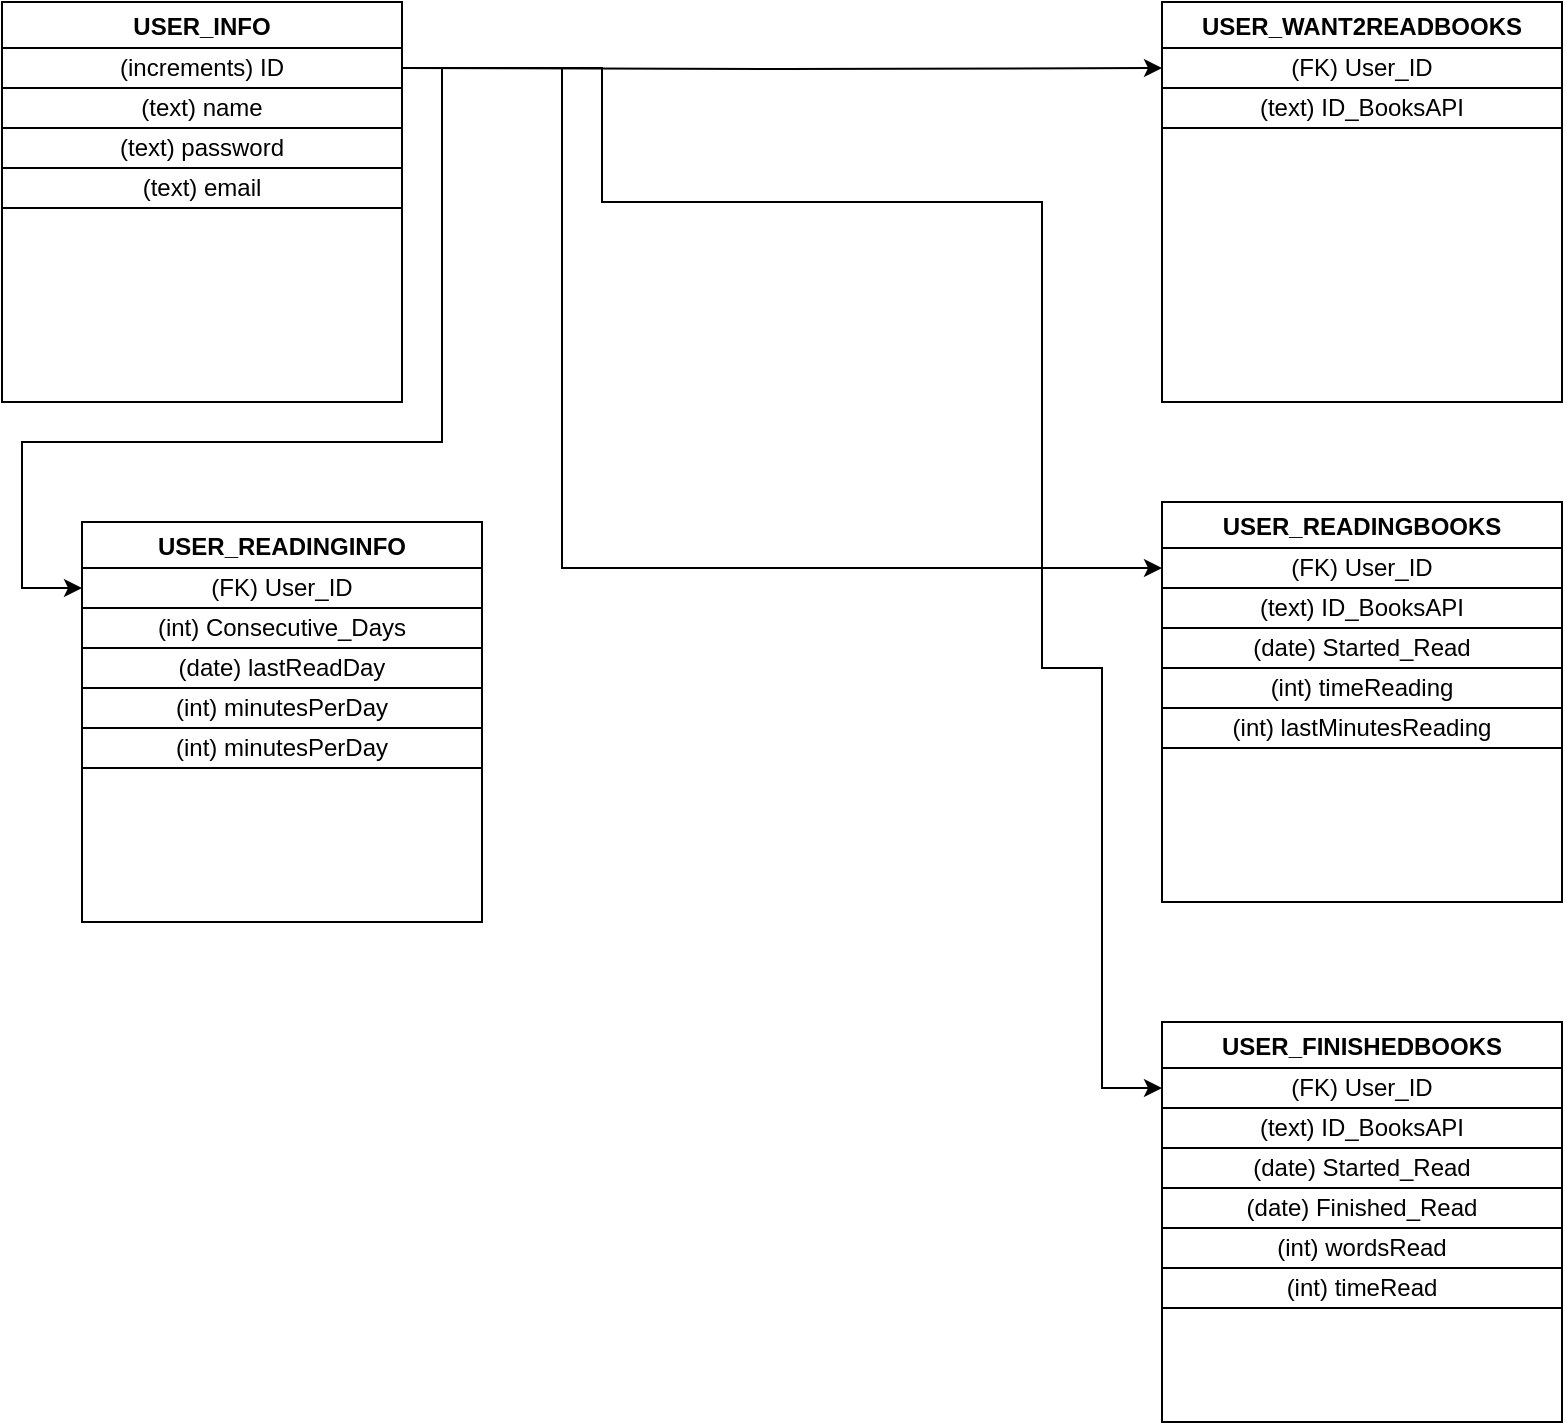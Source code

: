 <mxfile version="14.9.6" type="device"><diagram id="p55Y2Yfdh8NQuq6ZUkC4" name="Page-1"><mxGraphModel dx="1185" dy="650" grid="1" gridSize="10" guides="1" tooltips="1" connect="1" arrows="1" fold="1" page="1" pageScale="1" pageWidth="827" pageHeight="1169" math="0" shadow="0"><root><mxCell id="0"/><mxCell id="1" parent="0"/><mxCell id="s-pC_7idEm0peU1aYW1x-33" value="" style="edgeStyle=orthogonalEdgeStyle;rounded=0;orthogonalLoop=1;jettySize=auto;html=1;entryX=0;entryY=0.5;entryDx=0;entryDy=0;exitX=1;exitY=0.5;exitDx=0;exitDy=0;" edge="1" parent="1" source="s-pC_7idEm0peU1aYW1x-3" target="s-pC_7idEm0peU1aYW1x-25"><mxGeometry relative="1" as="geometry"><mxPoint x="260" y="120" as="sourcePoint"/><mxPoint x="320" y="53" as="targetPoint"/><Array as="points"><mxPoint x="310" y="53"/><mxPoint x="310" y="303"/></Array></mxGeometry></mxCell><mxCell id="s-pC_7idEm0peU1aYW1x-35" value="" style="edgeStyle=orthogonalEdgeStyle;rounded=0;orthogonalLoop=1;jettySize=auto;html=1;entryX=0;entryY=0.5;entryDx=0;entryDy=0;" edge="1" parent="1" target="s-pC_7idEm0peU1aYW1x-14"><mxGeometry relative="1" as="geometry"><mxPoint x="230" y="53" as="sourcePoint"/><mxPoint x="460" y="270" as="targetPoint"/></mxGeometry></mxCell><mxCell id="s-pC_7idEm0peU1aYW1x-38" value="" style="edgeStyle=orthogonalEdgeStyle;rounded=0;orthogonalLoop=1;jettySize=auto;html=1;entryX=0;entryY=0.5;entryDx=0;entryDy=0;exitX=1;exitY=0.5;exitDx=0;exitDy=0;" edge="1" parent="1" source="s-pC_7idEm0peU1aYW1x-3" target="s-pC_7idEm0peU1aYW1x-8"><mxGeometry relative="1" as="geometry"><mxPoint x="280" y="70" as="sourcePoint"/><mxPoint x="170" y="290" as="targetPoint"/><Array as="points"><mxPoint x="330" y="53"/><mxPoint x="330" y="120"/><mxPoint x="550" y="120"/><mxPoint x="550" y="353"/><mxPoint x="580" y="353"/><mxPoint x="580" y="563"/></Array></mxGeometry></mxCell><mxCell id="s-pC_7idEm0peU1aYW1x-1" value="USER_INFO" style="swimlane;" vertex="1" parent="1"><mxGeometry x="30" y="20" width="200" height="200" as="geometry"><mxRectangle x="30" y="20" width="80" height="23" as="alternateBounds"/></mxGeometry></mxCell><mxCell id="s-pC_7idEm0peU1aYW1x-2" value="(text) name" style="whiteSpace=wrap;html=1;" vertex="1" parent="s-pC_7idEm0peU1aYW1x-1"><mxGeometry y="43" width="200" height="20" as="geometry"/></mxCell><mxCell id="s-pC_7idEm0peU1aYW1x-3" value="(increments) ID" style="whiteSpace=wrap;html=1;" vertex="1" parent="s-pC_7idEm0peU1aYW1x-1"><mxGeometry y="23" width="200" height="20" as="geometry"/></mxCell><mxCell id="s-pC_7idEm0peU1aYW1x-4" value="(text) password" style="whiteSpace=wrap;html=1;" vertex="1" parent="s-pC_7idEm0peU1aYW1x-1"><mxGeometry y="63" width="200" height="20" as="geometry"/></mxCell><mxCell id="s-pC_7idEm0peU1aYW1x-5" value="(text) email" style="whiteSpace=wrap;html=1;" vertex="1" parent="s-pC_7idEm0peU1aYW1x-1"><mxGeometry y="83" width="200" height="20" as="geometry"/></mxCell><mxCell id="s-pC_7idEm0peU1aYW1x-6" value="USER_FINISHEDBOOKS" style="swimlane;" vertex="1" parent="1"><mxGeometry x="610" y="530" width="200" height="200" as="geometry"><mxRectangle x="30" y="20" width="80" height="23" as="alternateBounds"/></mxGeometry></mxCell><mxCell id="s-pC_7idEm0peU1aYW1x-7" value="(text) ID_BooksAPI" style="whiteSpace=wrap;html=1;" vertex="1" parent="s-pC_7idEm0peU1aYW1x-6"><mxGeometry y="43" width="200" height="20" as="geometry"/></mxCell><mxCell id="s-pC_7idEm0peU1aYW1x-8" value="(FK) User_ID" style="whiteSpace=wrap;html=1;" vertex="1" parent="s-pC_7idEm0peU1aYW1x-6"><mxGeometry y="23" width="200" height="20" as="geometry"/></mxCell><mxCell id="s-pC_7idEm0peU1aYW1x-9" value="(date) Started_Read" style="whiteSpace=wrap;html=1;" vertex="1" parent="s-pC_7idEm0peU1aYW1x-6"><mxGeometry y="63" width="200" height="20" as="geometry"/></mxCell><mxCell id="s-pC_7idEm0peU1aYW1x-10" value="(date) Finished_Read" style="whiteSpace=wrap;html=1;" vertex="1" parent="s-pC_7idEm0peU1aYW1x-6"><mxGeometry y="83" width="200" height="20" as="geometry"/></mxCell><mxCell id="s-pC_7idEm0peU1aYW1x-29" value="(int) wordsRead" style="whiteSpace=wrap;html=1;" vertex="1" parent="s-pC_7idEm0peU1aYW1x-6"><mxGeometry y="103" width="200" height="20" as="geometry"/></mxCell><mxCell id="s-pC_7idEm0peU1aYW1x-30" value="(int) timeRead" style="whiteSpace=wrap;html=1;" vertex="1" parent="s-pC_7idEm0peU1aYW1x-6"><mxGeometry y="123" width="200" height="20" as="geometry"/></mxCell><mxCell id="s-pC_7idEm0peU1aYW1x-12" value="USER_WANT2READBOOKS" style="swimlane;" vertex="1" parent="1"><mxGeometry x="610" y="20" width="200" height="200" as="geometry"><mxRectangle x="30" y="20" width="80" height="23" as="alternateBounds"/></mxGeometry></mxCell><mxCell id="s-pC_7idEm0peU1aYW1x-13" value="(text) ID_BooksAPI" style="whiteSpace=wrap;html=1;" vertex="1" parent="s-pC_7idEm0peU1aYW1x-12"><mxGeometry y="43" width="200" height="20" as="geometry"/></mxCell><mxCell id="s-pC_7idEm0peU1aYW1x-14" value="(FK) User_ID" style="whiteSpace=wrap;html=1;" vertex="1" parent="s-pC_7idEm0peU1aYW1x-12"><mxGeometry y="23" width="200" height="20" as="geometry"/></mxCell><mxCell id="s-pC_7idEm0peU1aYW1x-17" value="USER_READINGINFO" style="swimlane;" vertex="1" parent="1"><mxGeometry x="70" y="280" width="200" height="200" as="geometry"><mxRectangle x="30" y="20" width="80" height="23" as="alternateBounds"/></mxGeometry></mxCell><mxCell id="s-pC_7idEm0peU1aYW1x-18" value="(int) Consecutive_Days" style="whiteSpace=wrap;html=1;" vertex="1" parent="s-pC_7idEm0peU1aYW1x-17"><mxGeometry y="43" width="200" height="20" as="geometry"/></mxCell><mxCell id="s-pC_7idEm0peU1aYW1x-19" value="(FK) User_ID" style="whiteSpace=wrap;html=1;" vertex="1" parent="s-pC_7idEm0peU1aYW1x-17"><mxGeometry y="23" width="200" height="20" as="geometry"/></mxCell><mxCell id="s-pC_7idEm0peU1aYW1x-20" value="(date) lastReadDay" style="whiteSpace=wrap;html=1;" vertex="1" parent="s-pC_7idEm0peU1aYW1x-17"><mxGeometry y="63" width="200" height="20" as="geometry"/></mxCell><mxCell id="s-pC_7idEm0peU1aYW1x-21" value="(int) minutesPerDay" style="whiteSpace=wrap;html=1;" vertex="1" parent="s-pC_7idEm0peU1aYW1x-17"><mxGeometry y="83" width="200" height="20" as="geometry"/></mxCell><mxCell id="s-pC_7idEm0peU1aYW1x-22" value="(int) minutesPerDay" style="whiteSpace=wrap;html=1;" vertex="1" parent="s-pC_7idEm0peU1aYW1x-17"><mxGeometry y="103" width="200" height="20" as="geometry"/></mxCell><mxCell id="s-pC_7idEm0peU1aYW1x-23" value="USER_READINGBOOKS" style="swimlane;" vertex="1" parent="1"><mxGeometry x="610" y="270" width="200" height="200" as="geometry"><mxRectangle x="30" y="20" width="80" height="23" as="alternateBounds"/></mxGeometry></mxCell><mxCell id="s-pC_7idEm0peU1aYW1x-24" value="(text) ID_BooksAPI" style="whiteSpace=wrap;html=1;" vertex="1" parent="s-pC_7idEm0peU1aYW1x-23"><mxGeometry y="43" width="200" height="20" as="geometry"/></mxCell><mxCell id="s-pC_7idEm0peU1aYW1x-25" value="(FK) User_ID" style="whiteSpace=wrap;html=1;" vertex="1" parent="s-pC_7idEm0peU1aYW1x-23"><mxGeometry y="23" width="200" height="20" as="geometry"/></mxCell><mxCell id="s-pC_7idEm0peU1aYW1x-26" value="(date) Started_Read" style="whiteSpace=wrap;html=1;" vertex="1" parent="s-pC_7idEm0peU1aYW1x-23"><mxGeometry y="63" width="200" height="20" as="geometry"/></mxCell><mxCell id="s-pC_7idEm0peU1aYW1x-27" value="(int) timeReading" style="whiteSpace=wrap;html=1;" vertex="1" parent="s-pC_7idEm0peU1aYW1x-23"><mxGeometry y="83" width="200" height="20" as="geometry"/></mxCell><mxCell id="s-pC_7idEm0peU1aYW1x-28" value="(int) lastMinutesReading" style="whiteSpace=wrap;html=1;" vertex="1" parent="s-pC_7idEm0peU1aYW1x-23"><mxGeometry y="103" width="200" height="20" as="geometry"/></mxCell><mxCell id="s-pC_7idEm0peU1aYW1x-36" value="" style="edgeStyle=orthogonalEdgeStyle;rounded=0;orthogonalLoop=1;jettySize=auto;html=1;entryX=0;entryY=0.5;entryDx=0;entryDy=0;exitX=1;exitY=0.5;exitDx=0;exitDy=0;" edge="1" parent="1" source="s-pC_7idEm0peU1aYW1x-3" target="s-pC_7idEm0peU1aYW1x-19"><mxGeometry relative="1" as="geometry"><mxPoint x="260" y="260" as="sourcePoint"/><Array as="points"><mxPoint x="250" y="53"/><mxPoint x="250" y="240"/><mxPoint x="40" y="240"/><mxPoint x="40" y="313"/></Array></mxGeometry></mxCell></root></mxGraphModel></diagram></mxfile>